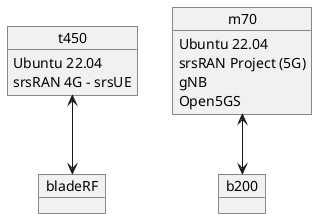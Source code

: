 @startuml
object t450{
Ubuntu 22.04
srsRAN 4G - srsUE
}
object bladeRF
object m70{
Ubuntu 22.04
srsRAN Project (5G)
gNB
Open5GS
}
object b200

t450 <--> bladeRF
m70 <--> b200
@enduml
